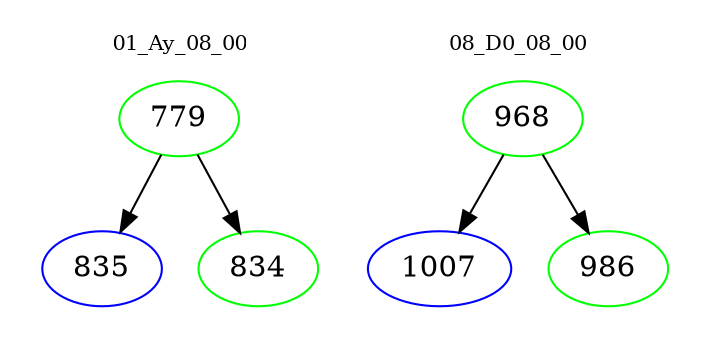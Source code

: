 digraph{
subgraph cluster_0 {
color = white
label = "01_Ay_08_00";
fontsize=10;
T0_779 [label="779", color="green"]
T0_779 -> T0_835 [color="black"]
T0_835 [label="835", color="blue"]
T0_779 -> T0_834 [color="black"]
T0_834 [label="834", color="green"]
}
subgraph cluster_1 {
color = white
label = "08_D0_08_00";
fontsize=10;
T1_968 [label="968", color="green"]
T1_968 -> T1_1007 [color="black"]
T1_1007 [label="1007", color="blue"]
T1_968 -> T1_986 [color="black"]
T1_986 [label="986", color="green"]
}
}
